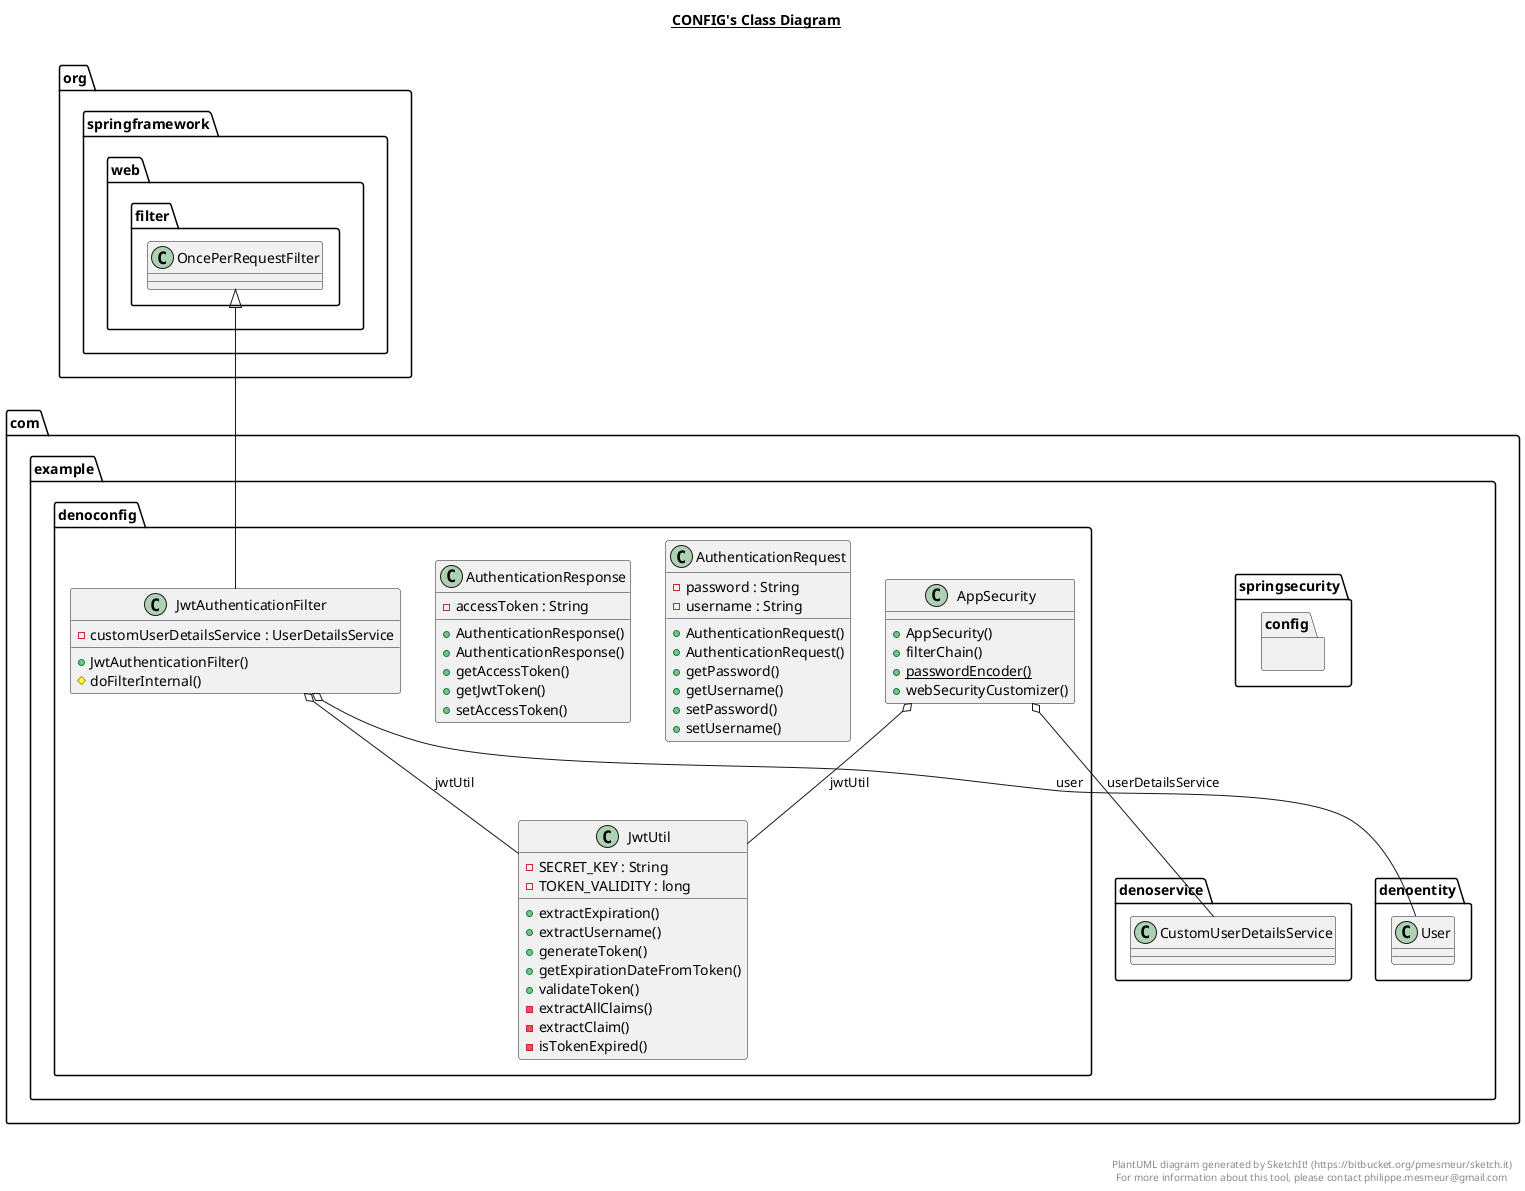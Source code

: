 @startuml

title __CONFIG's Class Diagram__\n

  namespace com.example.springsecurity {
    namespace config {
      class com.example.denoconfig.AppSecurity {
          + AppSecurity()
          + filterChain()
          {static} + passwordEncoder()
          + webSecurityCustomizer()
      }
    }
  }
  

  namespace com.example.springsecurity {
    namespace config {
      class com.example.denoconfig.AuthenticationRequest {
          - password : String
          - username : String
          + AuthenticationRequest()
          + AuthenticationRequest()
          + getPassword()
          + getUsername()
          + setPassword()
          + setUsername()
      }
    }
  }
  

  namespace com.example.springsecurity {
    namespace config {
      class com.example.denoconfig.AuthenticationResponse {
          - accessToken : String
          + AuthenticationResponse()
          + AuthenticationResponse()
          + getAccessToken()
          + getJwtToken()
          + setAccessToken()
      }
    }
  }
  

  namespace com.example.springsecurity {
    namespace config {
      class com.example.denoconfig.JwtAuthenticationFilter {
          - customUserDetailsService : UserDetailsService
          + JwtAuthenticationFilter()
          # doFilterInternal()
      }
    }
  }
  

  namespace com.example.springsecurity {
    namespace config {
      class com.example.denoconfig.JwtUtil {
          - SECRET_KEY : String
          - TOKEN_VALIDITY : long
          + extractExpiration()
          + extractUsername()
          + generateToken()
          + getExpirationDateFromToken()
          + validateToken()
          - extractAllClaims()
          - extractClaim()
          - isTokenExpired()
      }
    }
  }
  

  com.example.denoconfig.AppSecurity o-- com.example.denoconfig.JwtUtil : jwtUtil
  com.example.denoconfig.AppSecurity o-- com.example.denoservice.CustomUserDetailsService : userDetailsService
  com.example.denoconfig.JwtAuthenticationFilter -up-|> org.springframework.web.filter.OncePerRequestFilter
  com.example.denoconfig.JwtAuthenticationFilter o-- com.example.denoconfig.JwtUtil : jwtUtil
  com.example.denoconfig.JwtAuthenticationFilter o-- com.example.denoentity.User : user


right footer


PlantUML diagram generated by SketchIt! (https://bitbucket.org/pmesmeur/sketch.it)
For more information about this tool, please contact philippe.mesmeur@gmail.com
endfooter

@enduml
